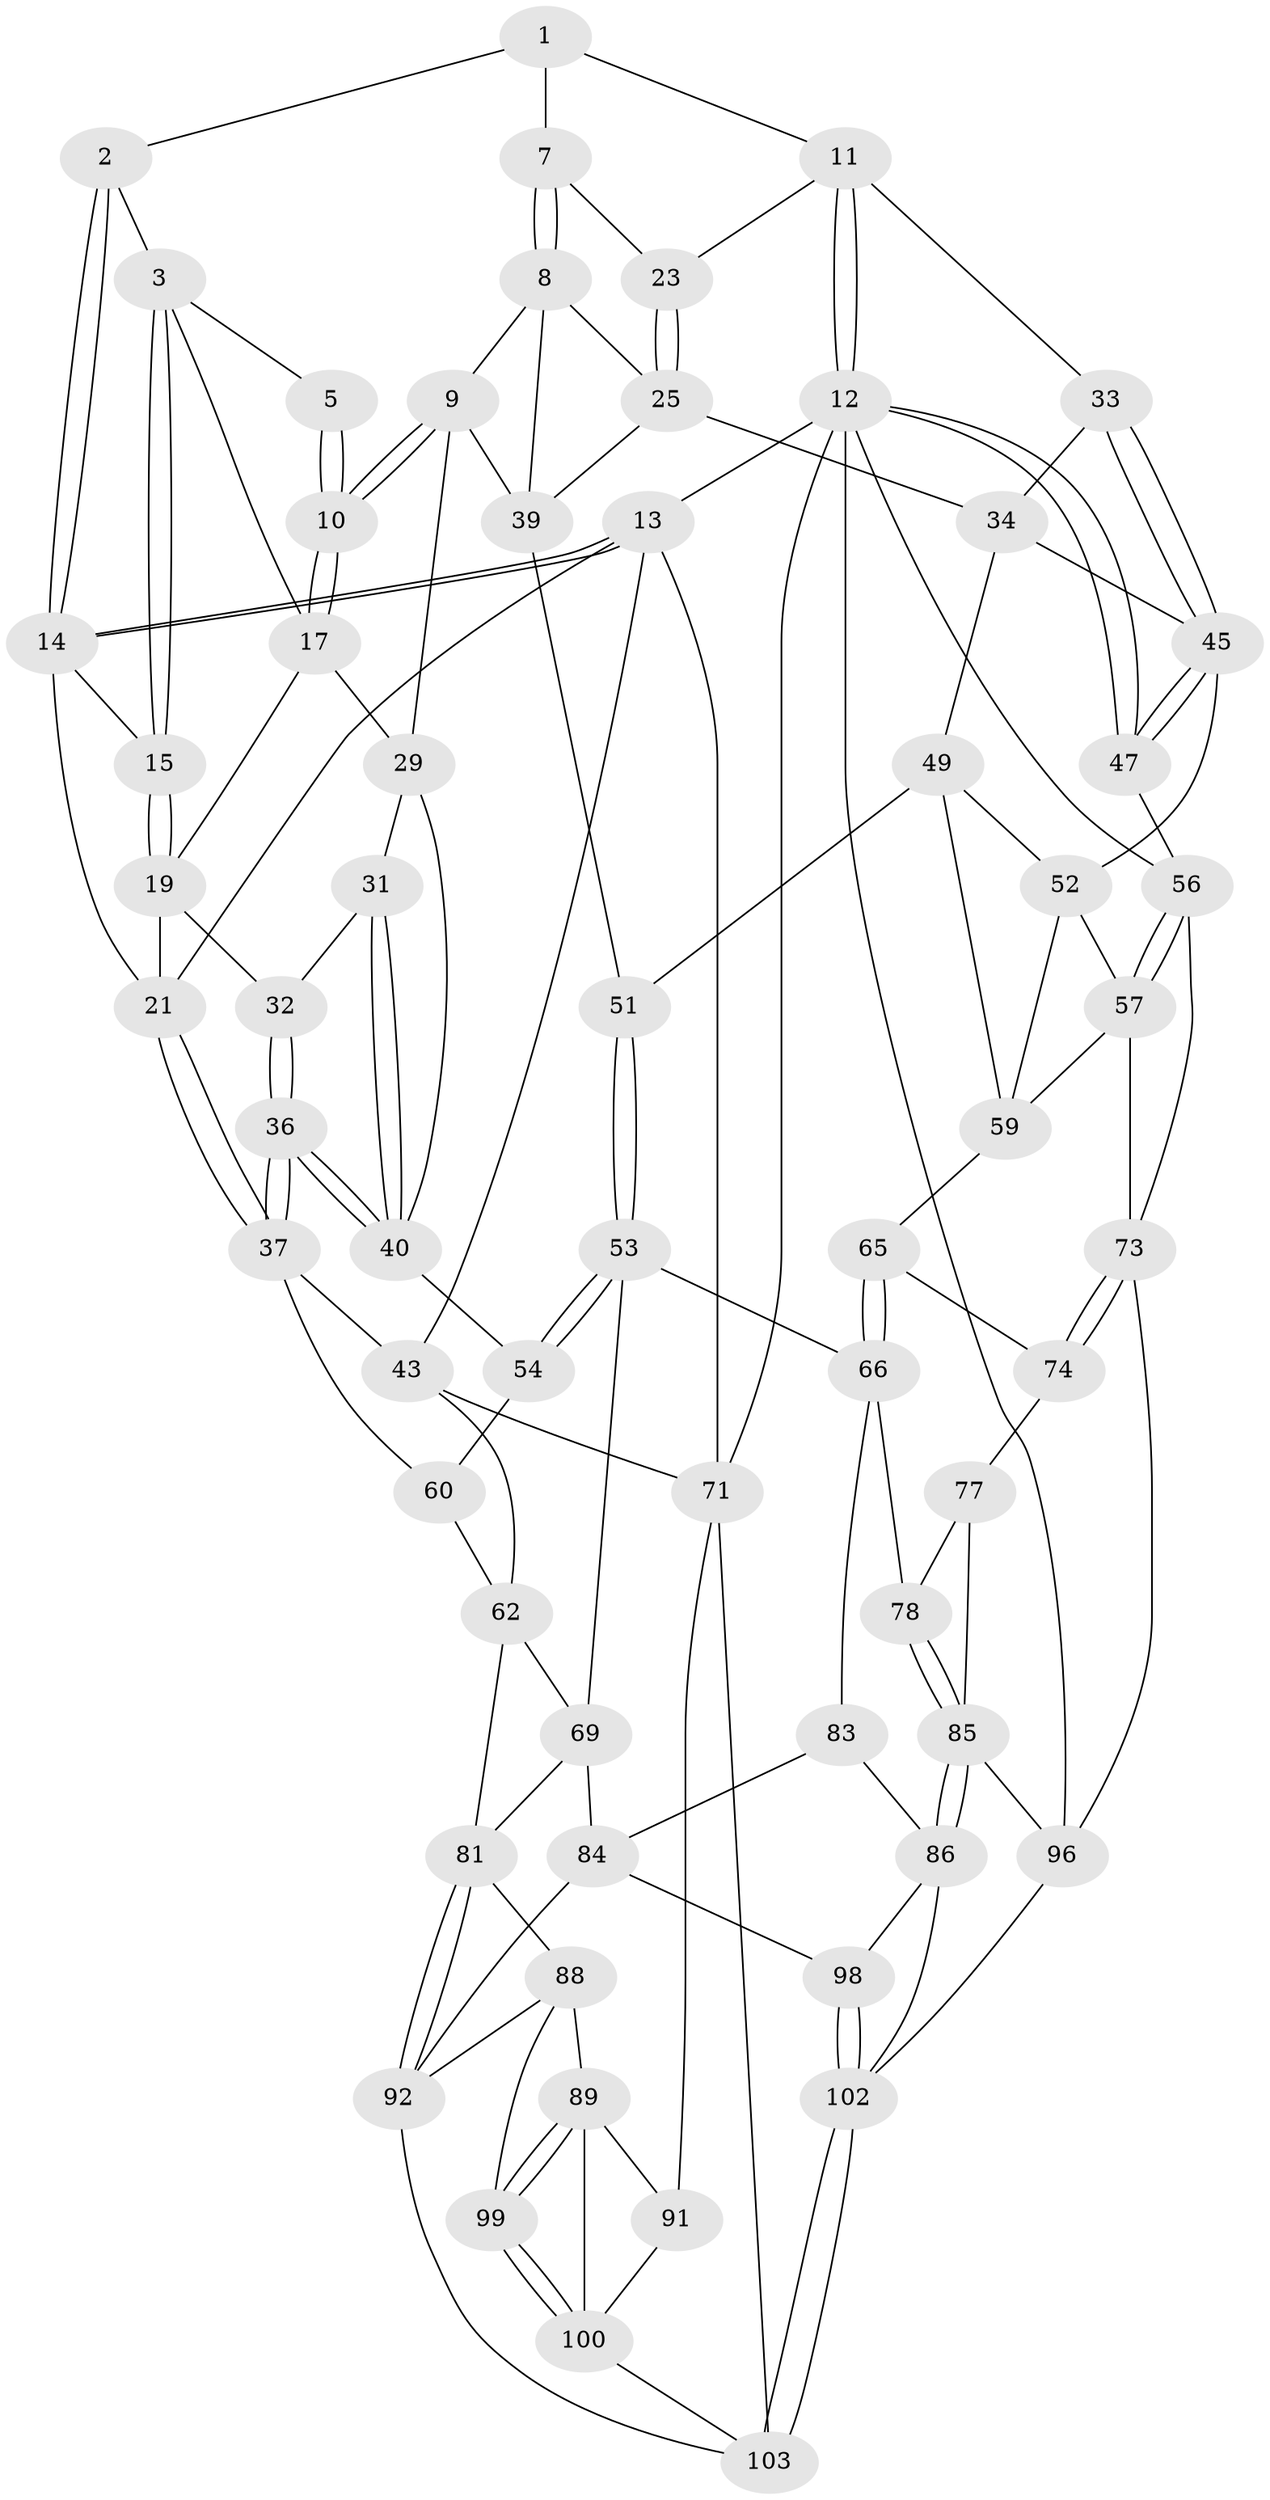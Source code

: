 // Generated by graph-tools (version 1.1) at 2025/24/03/03/25 07:24:38]
// undirected, 63 vertices, 146 edges
graph export_dot {
graph [start="1"]
  node [color=gray90,style=filled];
  1 [pos="+0.5591255946578619+0",super="+6"];
  2 [pos="+0.2508190480773644+0"];
  3 [pos="+0.2896678529233644+0",super="+4"];
  5 [pos="+0.49904794296531096+0"];
  7 [pos="+0.7026964102015955+0.04568893891415327"];
  8 [pos="+0.6192104727281477+0.13167188222553866",super="+27"];
  9 [pos="+0.4992454474083125+0.15229186465973735",super="+28"];
  10 [pos="+0.4818336850840512+0.13937160799769344"];
  11 [pos="+1+0",super="+24"];
  12 [pos="+1+0",super="+79"];
  13 [pos="+0+0",super="+38"];
  14 [pos="+0+0",super="+16"];
  15 [pos="+0.23148902859590925+0.09246281553143978"];
  17 [pos="+0.4205828430671406+0.1225631808168831",super="+18"];
  19 [pos="+0.24418971326781339+0.173110532152759",super="+20"];
  21 [pos="+0.1610296943685818+0.24473977546989611",super="+22"];
  23 [pos="+0.7879229321878455+0.11083666063853392"];
  25 [pos="+0.7105590743022361+0.2860591754512696",super="+26"];
  29 [pos="+0.4096604288982973+0.33124939587649405",super="+30"];
  31 [pos="+0.3075423347953779+0.25710170672670307"];
  32 [pos="+0.2757468261599639+0.24706800114641828"];
  33 [pos="+0.891711667499516+0.2191637250854917"];
  34 [pos="+0.8390013622166408+0.25091836333631845",super="+35"];
  36 [pos="+0.19970038445788169+0.35511367283667317"];
  37 [pos="+0.18175724055610243+0.3604511130638935",super="+42"];
  39 [pos="+0.5431153060436379+0.33782468174790725",super="+48"];
  40 [pos="+0.34582639315345026+0.3438961794344655",super="+41"];
  43 [pos="+0+0.5045194674114926",super="+44"];
  45 [pos="+0.9735326474513506+0.2815010424786836",super="+46"];
  47 [pos="+1+0.376408276221114"];
  49 [pos="+0.7295893651277019+0.2954098503616489",super="+50"];
  51 [pos="+0.6016498540143663+0.4483339138294436"];
  52 [pos="+0.7908745494462387+0.3959536427479762",super="+58"];
  53 [pos="+0.5011073413361876+0.5356850786967884",super="+68"];
  54 [pos="+0.4081216409433588+0.4642220138565515",super="+55"];
  56 [pos="+1+0.4656084312875788",super="+75"];
  57 [pos="+1+0.4964696911992161",super="+70"];
  59 [pos="+0.7314316894184123+0.498851530298429",super="+64"];
  60 [pos="+0.2406559853904794+0.4665283059823401",super="+61"];
  62 [pos="+0.2889846038206078+0.6456577425231077",super="+63"];
  65 [pos="+0.7199842994509495+0.6240166098401935"];
  66 [pos="+0.6136430779675222+0.6771752767512872",super="+67"];
  69 [pos="+0.4573325233919078+0.6475005265094295",super="+80"];
  71 [pos="+0+0.6311326587974146",super="+72"];
  73 [pos="+0.861809853322308+0.7489499018495965",super="+76"];
  74 [pos="+0.7698837093673133+0.698881722082146"];
  77 [pos="+0.7071466061480074+0.7845797459784845"];
  78 [pos="+0.6233540929807825+0.6994278557276989"];
  81 [pos="+0.3377961533029962+0.7896617457365371",super="+82"];
  83 [pos="+0.5070150896169027+0.7871839902838806"];
  84 [pos="+0.42780307487155467+0.8087689297800629",super="+97"];
  85 [pos="+0.6159491196152401+0.9061691467590355",super="+95"];
  86 [pos="+0.6113267336921225+0.9125657631236663",super="+87"];
  88 [pos="+0.24459361947349703+0.6866047815891106",super="+94"];
  89 [pos="+0.11223860228616843+0.8058331383813316",super="+90"];
  91 [pos="+0.05635836058670621+0.7933926847377323"];
  92 [pos="+0.3304332937013868+0.8699727855015161",super="+93"];
  96 [pos="+0.8475265347767738+0.8432193242689502",super="+104"];
  98 [pos="+0.4117157764830129+0.8987843553289828"];
  99 [pos="+0.20247337205425397+0.8881345905609135"];
  100 [pos="+0.08852065959390087+1",super="+101"];
  102 [pos="+0.5290814348766218+1",super="+105"];
  103 [pos="+0.3214216379506097+1",super="+106"];
  1 -- 2;
  1 -- 11;
  1 -- 7;
  2 -- 3;
  2 -- 14;
  2 -- 14;
  3 -- 15;
  3 -- 15;
  3 -- 17;
  3 -- 5;
  5 -- 10;
  5 -- 10;
  7 -- 8;
  7 -- 8;
  7 -- 23;
  8 -- 9;
  8 -- 25;
  8 -- 39;
  9 -- 10;
  9 -- 10;
  9 -- 29;
  9 -- 39;
  10 -- 17;
  10 -- 17;
  11 -- 12;
  11 -- 12;
  11 -- 33;
  11 -- 23;
  12 -- 13;
  12 -- 47;
  12 -- 47;
  12 -- 71;
  12 -- 96;
  12 -- 56;
  13 -- 14;
  13 -- 14;
  13 -- 71;
  13 -- 43;
  13 -- 21;
  14 -- 15;
  14 -- 21;
  15 -- 19;
  15 -- 19;
  17 -- 19;
  17 -- 29;
  19 -- 32;
  19 -- 21;
  21 -- 37;
  21 -- 37;
  23 -- 25;
  23 -- 25;
  25 -- 39;
  25 -- 34;
  29 -- 40;
  29 -- 31;
  31 -- 32;
  31 -- 40;
  31 -- 40;
  32 -- 36;
  32 -- 36;
  33 -- 34;
  33 -- 45;
  33 -- 45;
  34 -- 45;
  34 -- 49;
  36 -- 37;
  36 -- 37;
  36 -- 40;
  36 -- 40;
  37 -- 43;
  37 -- 60;
  39 -- 51;
  40 -- 54;
  43 -- 71;
  43 -- 62;
  45 -- 47;
  45 -- 47;
  45 -- 52;
  47 -- 56;
  49 -- 52;
  49 -- 59;
  49 -- 51;
  51 -- 53;
  51 -- 53;
  52 -- 57;
  52 -- 59;
  53 -- 54;
  53 -- 54;
  53 -- 66;
  53 -- 69;
  54 -- 60 [weight=2];
  56 -- 57;
  56 -- 57;
  56 -- 73;
  57 -- 73;
  57 -- 59;
  59 -- 65;
  60 -- 62;
  62 -- 69;
  62 -- 81;
  65 -- 66;
  65 -- 66;
  65 -- 74;
  66 -- 78;
  66 -- 83;
  69 -- 81;
  69 -- 84;
  71 -- 91;
  71 -- 103;
  73 -- 74;
  73 -- 74;
  73 -- 96;
  74 -- 77;
  77 -- 78;
  77 -- 85;
  78 -- 85;
  78 -- 85;
  81 -- 92;
  81 -- 92;
  81 -- 88;
  83 -- 84;
  83 -- 86;
  84 -- 98;
  84 -- 92;
  85 -- 86;
  85 -- 86;
  85 -- 96;
  86 -- 98;
  86 -- 102;
  88 -- 89;
  88 -- 99;
  88 -- 92;
  89 -- 99;
  89 -- 99;
  89 -- 91;
  89 -- 100;
  91 -- 100;
  92 -- 103;
  96 -- 102;
  98 -- 102;
  98 -- 102;
  99 -- 100;
  99 -- 100;
  100 -- 103;
  102 -- 103;
  102 -- 103;
}
